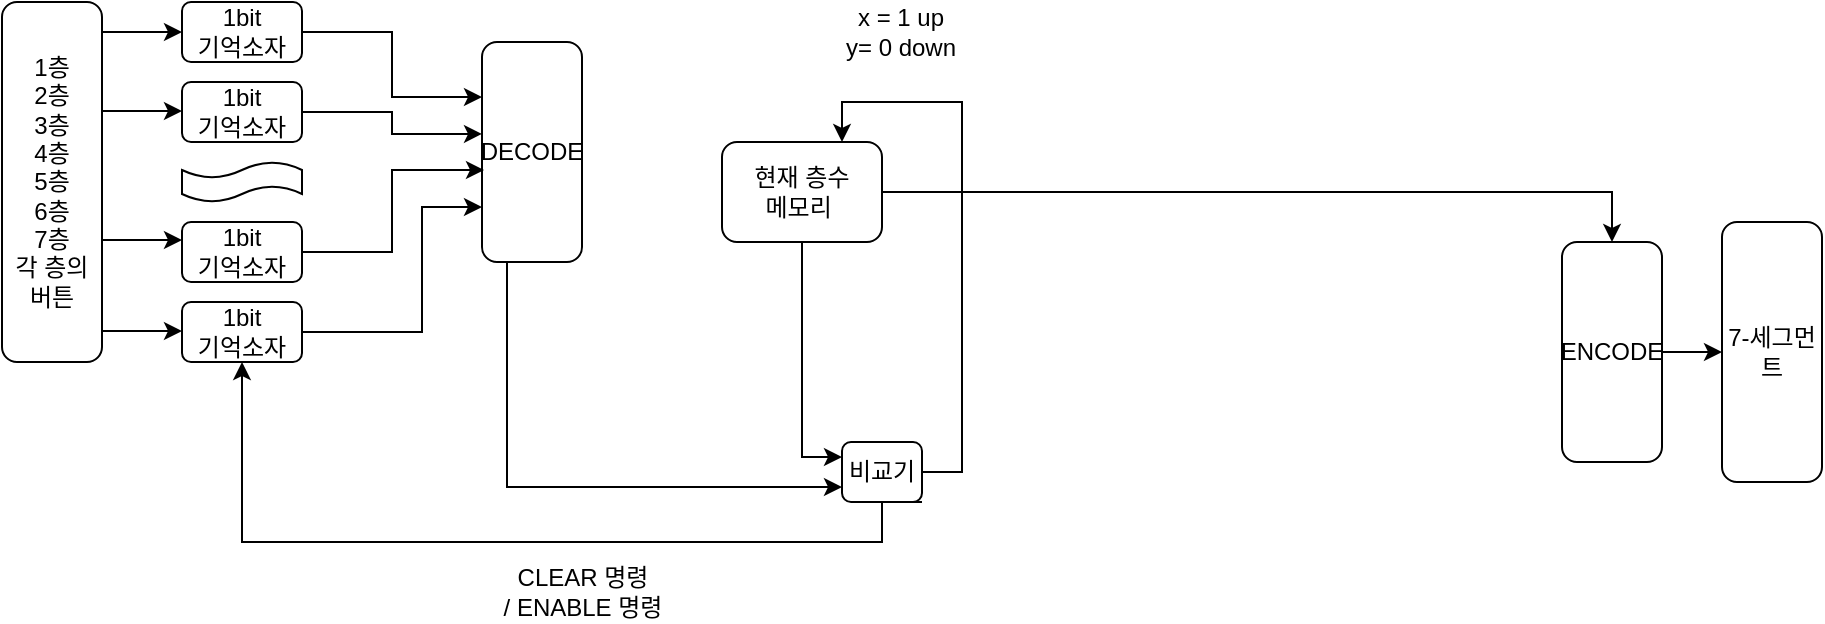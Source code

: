<mxfile version="14.7.6" type="github">
  <diagram id="Hf4F8EhudIx9GHcKuJyu" name="Page-1">
    <mxGraphModel dx="2249" dy="762" grid="1" gridSize="10" guides="1" tooltips="1" connect="1" arrows="1" fold="1" page="1" pageScale="1" pageWidth="827" pageHeight="1169" math="0" shadow="0">
      <root>
        <mxCell id="0" />
        <mxCell id="1" parent="0" />
        <mxCell id="U3d2GX4V-Grrhq8g660X-1" style="edgeStyle=orthogonalEdgeStyle;rounded=0;orthogonalLoop=1;jettySize=auto;html=1;exitX=1;exitY=0.5;exitDx=0;exitDy=0;entryX=0.5;entryY=0;entryDx=0;entryDy=0;" edge="1" parent="1" source="U3d2GX4V-Grrhq8g660X-3" target="U3d2GX4V-Grrhq8g660X-16">
          <mxGeometry relative="1" as="geometry">
            <mxPoint x="520" y="230" as="targetPoint" />
          </mxGeometry>
        </mxCell>
        <mxCell id="U3d2GX4V-Grrhq8g660X-2" style="edgeStyle=orthogonalEdgeStyle;rounded=0;orthogonalLoop=1;jettySize=auto;html=1;exitX=0.5;exitY=1;exitDx=0;exitDy=0;entryX=0;entryY=0.25;entryDx=0;entryDy=0;" edge="1" parent="1" source="U3d2GX4V-Grrhq8g660X-3" target="U3d2GX4V-Grrhq8g660X-6">
          <mxGeometry relative="1" as="geometry">
            <mxPoint x="290" y="250" as="targetPoint" />
          </mxGeometry>
        </mxCell>
        <mxCell id="U3d2GX4V-Grrhq8g660X-3" value="현재 층수 &lt;br&gt;메모리&amp;nbsp;&lt;br&gt;" style="rounded=1;whiteSpace=wrap;html=1;" vertex="1" parent="1">
          <mxGeometry x="230" y="90" width="80" height="50" as="geometry" />
        </mxCell>
        <mxCell id="U3d2GX4V-Grrhq8g660X-4" style="edgeStyle=orthogonalEdgeStyle;rounded=0;orthogonalLoop=1;jettySize=auto;html=1;exitX=1;exitY=0.5;exitDx=0;exitDy=0;entryX=0.75;entryY=0;entryDx=0;entryDy=0;" edge="1" parent="1" source="U3d2GX4V-Grrhq8g660X-6" target="U3d2GX4V-Grrhq8g660X-3">
          <mxGeometry relative="1" as="geometry" />
        </mxCell>
        <mxCell id="U3d2GX4V-Grrhq8g660X-5" style="edgeStyle=orthogonalEdgeStyle;rounded=0;orthogonalLoop=1;jettySize=auto;html=1;exitX=1;exitY=1;exitDx=0;exitDy=0;entryX=0.5;entryY=1;entryDx=0;entryDy=0;entryPerimeter=0;" edge="1" parent="1" source="U3d2GX4V-Grrhq8g660X-6" target="U3d2GX4V-Grrhq8g660X-24">
          <mxGeometry relative="1" as="geometry">
            <mxPoint x="410" y="270" as="targetPoint" />
            <Array as="points">
              <mxPoint x="310" y="270" />
              <mxPoint x="310" y="290" />
              <mxPoint x="-10" y="290" />
            </Array>
          </mxGeometry>
        </mxCell>
        <mxCell id="U3d2GX4V-Grrhq8g660X-6" value="비교기" style="rounded=1;whiteSpace=wrap;html=1;" vertex="1" parent="1">
          <mxGeometry x="290" y="240" width="40" height="30" as="geometry" />
        </mxCell>
        <mxCell id="U3d2GX4V-Grrhq8g660X-11" value="1층&lt;br&gt;2층&lt;br&gt;3층&lt;br&gt;4층&lt;br&gt;5층&lt;br&gt;6층&lt;br&gt;7층&lt;br&gt;각 층의 버튼" style="rounded=1;whiteSpace=wrap;html=1;" vertex="1" parent="1">
          <mxGeometry x="-130" y="20" width="50" height="180" as="geometry" />
        </mxCell>
        <mxCell id="U3d2GX4V-Grrhq8g660X-12" style="edgeStyle=orthogonalEdgeStyle;rounded=0;orthogonalLoop=1;jettySize=auto;html=1;exitX=0.25;exitY=1;exitDx=0;exitDy=0;entryX=0;entryY=0.75;entryDx=0;entryDy=0;" edge="1" parent="1" source="U3d2GX4V-Grrhq8g660X-13" target="U3d2GX4V-Grrhq8g660X-6">
          <mxGeometry relative="1" as="geometry" />
        </mxCell>
        <mxCell id="U3d2GX4V-Grrhq8g660X-13" value="DECODE" style="rounded=1;whiteSpace=wrap;html=1;" vertex="1" parent="1">
          <mxGeometry x="110" y="40" width="50" height="110" as="geometry" />
        </mxCell>
        <mxCell id="U3d2GX4V-Grrhq8g660X-14" value="7-세그먼트" style="rounded=1;whiteSpace=wrap;html=1;" vertex="1" parent="1">
          <mxGeometry x="730" y="130" width="50" height="130" as="geometry" />
        </mxCell>
        <mxCell id="U3d2GX4V-Grrhq8g660X-15" style="edgeStyle=orthogonalEdgeStyle;rounded=0;orthogonalLoop=1;jettySize=auto;html=1;exitX=1;exitY=0.5;exitDx=0;exitDy=0;entryX=0;entryY=0.5;entryDx=0;entryDy=0;" edge="1" parent="1" source="U3d2GX4V-Grrhq8g660X-16" target="U3d2GX4V-Grrhq8g660X-14">
          <mxGeometry relative="1" as="geometry" />
        </mxCell>
        <mxCell id="U3d2GX4V-Grrhq8g660X-16" value="ENCODE" style="rounded=1;whiteSpace=wrap;html=1;" vertex="1" parent="1">
          <mxGeometry x="650" y="140" width="50" height="110" as="geometry" />
        </mxCell>
        <mxCell id="U3d2GX4V-Grrhq8g660X-41" style="edgeStyle=orthogonalEdgeStyle;rounded=0;orthogonalLoop=1;jettySize=auto;html=1;exitX=1;exitY=0.5;exitDx=0;exitDy=0;entryX=0;entryY=0.25;entryDx=0;entryDy=0;" edge="1" parent="1" source="U3d2GX4V-Grrhq8g660X-18" target="U3d2GX4V-Grrhq8g660X-13">
          <mxGeometry relative="1" as="geometry" />
        </mxCell>
        <mxCell id="U3d2GX4V-Grrhq8g660X-18" value="1bit&lt;br&gt;기억소자" style="rounded=1;whiteSpace=wrap;html=1;" vertex="1" parent="1">
          <mxGeometry x="-40" y="20" width="60" height="30" as="geometry" />
        </mxCell>
        <mxCell id="U3d2GX4V-Grrhq8g660X-21" style="edgeStyle=orthogonalEdgeStyle;rounded=0;orthogonalLoop=1;jettySize=auto;html=1;exitX=1;exitY=0.5;exitDx=0;exitDy=0;entryX=0.02;entryY=0.582;entryDx=0;entryDy=0;entryPerimeter=0;" edge="1" parent="1" source="U3d2GX4V-Grrhq8g660X-22" target="U3d2GX4V-Grrhq8g660X-13">
          <mxGeometry relative="1" as="geometry" />
        </mxCell>
        <mxCell id="U3d2GX4V-Grrhq8g660X-22" value="1bit&lt;br&gt;기억소자" style="rounded=1;whiteSpace=wrap;html=1;" vertex="1" parent="1">
          <mxGeometry x="-40" y="130" width="60" height="30" as="geometry" />
        </mxCell>
        <mxCell id="U3d2GX4V-Grrhq8g660X-39" style="edgeStyle=orthogonalEdgeStyle;rounded=0;orthogonalLoop=1;jettySize=auto;html=1;exitX=1;exitY=0.5;exitDx=0;exitDy=0;entryX=0;entryY=0.75;entryDx=0;entryDy=0;" edge="1" parent="1" source="U3d2GX4V-Grrhq8g660X-24" target="U3d2GX4V-Grrhq8g660X-13">
          <mxGeometry relative="1" as="geometry">
            <Array as="points">
              <mxPoint x="80" y="185" />
              <mxPoint x="80" y="123" />
            </Array>
          </mxGeometry>
        </mxCell>
        <mxCell id="U3d2GX4V-Grrhq8g660X-24" value="1bit&lt;br&gt;기억소자" style="rounded=1;whiteSpace=wrap;html=1;" vertex="1" parent="1">
          <mxGeometry x="-40" y="170" width="60" height="30" as="geometry" />
        </mxCell>
        <mxCell id="U3d2GX4V-Grrhq8g660X-25" value="x = 1 up&lt;br&gt;y= 0 down" style="text;html=1;resizable=0;autosize=1;align=center;verticalAlign=middle;points=[];fillColor=none;strokeColor=none;rounded=0;" vertex="1" parent="1">
          <mxGeometry x="284" y="20" width="70" height="30" as="geometry" />
        </mxCell>
        <mxCell id="U3d2GX4V-Grrhq8g660X-26" value="CLEAR 명령&lt;br&gt;/ ENABLE 명령" style="text;html=1;resizable=0;autosize=1;align=center;verticalAlign=middle;points=[];fillColor=none;strokeColor=none;rounded=0;" vertex="1" parent="1">
          <mxGeometry x="110" y="300" width="100" height="30" as="geometry" />
        </mxCell>
        <mxCell id="U3d2GX4V-Grrhq8g660X-30" value="" style="shape=tape;whiteSpace=wrap;html=1;" vertex="1" parent="1">
          <mxGeometry x="-40" y="100" width="60" height="20" as="geometry" />
        </mxCell>
        <mxCell id="U3d2GX4V-Grrhq8g660X-40" style="edgeStyle=orthogonalEdgeStyle;rounded=0;orthogonalLoop=1;jettySize=auto;html=1;exitX=1;exitY=0.5;exitDx=0;exitDy=0;entryX=0;entryY=0.418;entryDx=0;entryDy=0;entryPerimeter=0;" edge="1" parent="1" source="U3d2GX4V-Grrhq8g660X-31" target="U3d2GX4V-Grrhq8g660X-13">
          <mxGeometry relative="1" as="geometry" />
        </mxCell>
        <mxCell id="U3d2GX4V-Grrhq8g660X-31" value="1bit&lt;br&gt;기억소자" style="rounded=1;whiteSpace=wrap;html=1;" vertex="1" parent="1">
          <mxGeometry x="-40" y="60" width="60" height="30" as="geometry" />
        </mxCell>
        <mxCell id="U3d2GX4V-Grrhq8g660X-34" style="edgeStyle=orthogonalEdgeStyle;rounded=0;orthogonalLoop=1;jettySize=auto;html=1;entryX=0;entryY=0.5;entryDx=0;entryDy=0;" edge="1" parent="1">
          <mxGeometry relative="1" as="geometry">
            <mxPoint x="-40" y="35" as="targetPoint" />
            <Array as="points">
              <mxPoint x="-80" y="35" />
            </Array>
            <mxPoint x="-80" y="35" as="sourcePoint" />
          </mxGeometry>
        </mxCell>
        <mxCell id="U3d2GX4V-Grrhq8g660X-35" style="edgeStyle=orthogonalEdgeStyle;rounded=0;orthogonalLoop=1;jettySize=auto;html=1;entryX=0;entryY=0.5;entryDx=0;entryDy=0;" edge="1" parent="1">
          <mxGeometry relative="1" as="geometry">
            <mxPoint x="-40" y="139" as="targetPoint" />
            <Array as="points">
              <mxPoint x="-80" y="139" />
            </Array>
            <mxPoint x="-80" y="139" as="sourcePoint" />
          </mxGeometry>
        </mxCell>
        <mxCell id="U3d2GX4V-Grrhq8g660X-36" style="edgeStyle=orthogonalEdgeStyle;rounded=0;orthogonalLoop=1;jettySize=auto;html=1;entryX=0;entryY=0.5;entryDx=0;entryDy=0;" edge="1" parent="1">
          <mxGeometry relative="1" as="geometry">
            <mxPoint x="-40" y="74.5" as="targetPoint" />
            <Array as="points">
              <mxPoint x="-80" y="74.5" />
            </Array>
            <mxPoint x="-80" y="74.5" as="sourcePoint" />
          </mxGeometry>
        </mxCell>
        <mxCell id="U3d2GX4V-Grrhq8g660X-37" style="edgeStyle=orthogonalEdgeStyle;rounded=0;orthogonalLoop=1;jettySize=auto;html=1;entryX=0;entryY=0.5;entryDx=0;entryDy=0;" edge="1" parent="1">
          <mxGeometry relative="1" as="geometry">
            <mxPoint x="-40" y="184.5" as="targetPoint" />
            <Array as="points">
              <mxPoint x="-80" y="184.5" />
            </Array>
            <mxPoint x="-80" y="184.5" as="sourcePoint" />
          </mxGeometry>
        </mxCell>
      </root>
    </mxGraphModel>
  </diagram>
</mxfile>
